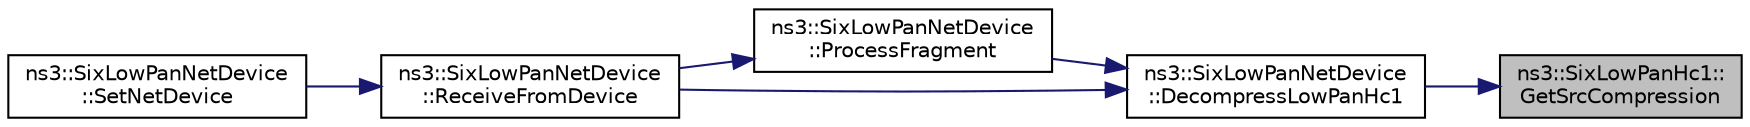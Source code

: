 digraph "ns3::SixLowPanHc1::GetSrcCompression"
{
 // LATEX_PDF_SIZE
  edge [fontname="Helvetica",fontsize="10",labelfontname="Helvetica",labelfontsize="10"];
  node [fontname="Helvetica",fontsize="10",shape=record];
  rankdir="RL";
  Node1 [label="ns3::SixLowPanHc1::\lGetSrcCompression",height=0.2,width=0.4,color="black", fillcolor="grey75", style="filled", fontcolor="black",tooltip="Get Source Compression type."];
  Node1 -> Node2 [dir="back",color="midnightblue",fontsize="10",style="solid",fontname="Helvetica"];
  Node2 [label="ns3::SixLowPanNetDevice\l::DecompressLowPanHc1",height=0.2,width=0.4,color="black", fillcolor="white", style="filled",URL="$classns3_1_1_six_low_pan_net_device.html#a649ef9717609424699311ea61c8e3fc8",tooltip="Decompress the headers according to HC1 compression."];
  Node2 -> Node3 [dir="back",color="midnightblue",fontsize="10",style="solid",fontname="Helvetica"];
  Node3 [label="ns3::SixLowPanNetDevice\l::ProcessFragment",height=0.2,width=0.4,color="black", fillcolor="white", style="filled",URL="$classns3_1_1_six_low_pan_net_device.html#a8ae23f88e38059a0096bf87e58007240",tooltip="Process a packet fragment."];
  Node3 -> Node4 [dir="back",color="midnightblue",fontsize="10",style="solid",fontname="Helvetica"];
  Node4 [label="ns3::SixLowPanNetDevice\l::ReceiveFromDevice",height=0.2,width=0.4,color="black", fillcolor="white", style="filled",URL="$classns3_1_1_six_low_pan_net_device.html#a35d31ab6c6270f1923ce5b0f77d582b6",tooltip="Receives all the packets from a NetDevice for further processing."];
  Node4 -> Node5 [dir="back",color="midnightblue",fontsize="10",style="solid",fontname="Helvetica"];
  Node5 [label="ns3::SixLowPanNetDevice\l::SetNetDevice",height=0.2,width=0.4,color="black", fillcolor="white", style="filled",URL="$classns3_1_1_six_low_pan_net_device.html#a81c74a5dc06e3fbad1a8b1c59d1f68fa",tooltip="Setup SixLowPan to be a proxy for the specified NetDevice."];
  Node2 -> Node4 [dir="back",color="midnightblue",fontsize="10",style="solid",fontname="Helvetica"];
}
